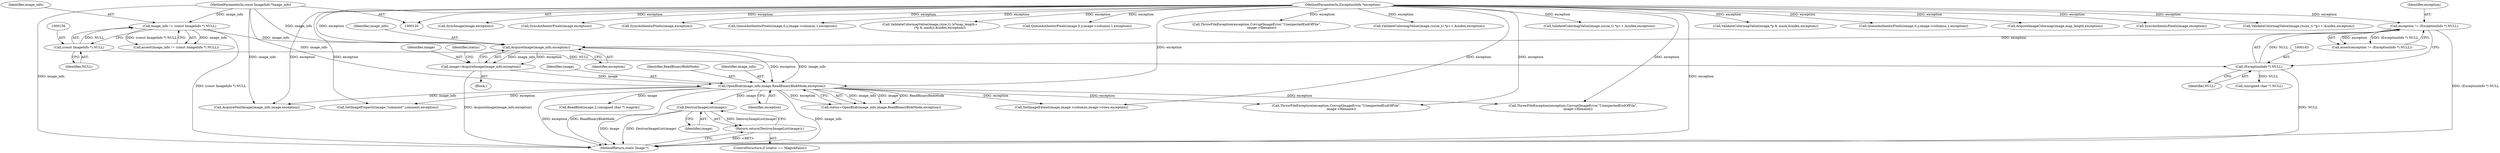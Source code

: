 digraph "0_ImageMagick_1c358ffe0049f768dd49a8a889c1cbf99ac9849b@pointer" {
"1000208" [label="(Call,DestroyImageList(image))"];
"1000198" [label="(Call,OpenBlob(image_info,image,ReadBinaryBlobMode,exception))"];
"1000193" [label="(Call,AcquireImage(image_info,exception))"];
"1000153" [label="(Call,image_info != (const ImageInfo *) NULL)"];
"1000121" [label="(MethodParameterIn,const ImageInfo *image_info)"];
"1000155" [label="(Call,(const ImageInfo *) NULL)"];
"1000180" [label="(Call,exception != (ExceptionInfo *) NULL)"];
"1000122" [label="(MethodParameterIn,ExceptionInfo *exception)"];
"1000182" [label="(Call,(ExceptionInfo *) NULL)"];
"1000191" [label="(Call,image=AcquireImage(image_info,exception))"];
"1000207" [label="(Return,return(DestroyImageList(image));)"];
"1000121" [label="(MethodParameterIn,const ImageInfo *image_info)"];
"1000193" [label="(Call,AcquireImage(image_info,exception))"];
"1000195" [label="(Identifier,exception)"];
"1000208" [label="(Call,DestroyImageList(image))"];
"1000153" [label="(Call,image_info != (const ImageInfo *) NULL)"];
"1001752" [label="(Call,ValidateColormapValue(image,(ssize_t) *p++,&index,exception))"];
"1000565" [label="(Call,ThrowFileException(exception,CorruptImageError,\"UnexpectedEndOfFile\",\n          image->filename))"];
"1000157" [label="(Identifier,NULL)"];
"1001181" [label="(Call,ValidateColormapValue(image,*p & mask,&index,exception))"];
"1000411" [label="(Call,ThrowFileException(exception,CorruptImageError,\"UnexpectedEndOfFile\",\n          image->filename))"];
"1000179" [label="(Call,assert(exception != (ExceptionInfo *) NULL))"];
"1001676" [label="(Call,QueueAuthenticPixels(image,0,y,image->columns,1,exception))"];
"1001418" [label="(Call,AcquireImageColormap(image,map_length,exception))"];
"1001623" [label="(Call,SyncAuthenticPixels(image,exception))"];
"1001729" [label="(Call,ValidateColormapValue(image,(ssize_t) *p++,&index,exception))"];
"1000201" [label="(Identifier,ReadBinaryBlobMode)"];
"1000180" [label="(Call,exception != (ExceptionInfo *) NULL)"];
"1000196" [label="(Call,status=OpenBlob(image_info,image,ReadBinaryBlobMode,exception))"];
"1001655" [label="(Call,SyncImage(image,exception))"];
"1000202" [label="(Identifier,exception)"];
"1001797" [label="(Call,SyncAuthenticPixels(image,exception))"];
"1000122" [label="(MethodParameterIn,ExceptionInfo *exception)"];
"1000194" [label="(Identifier,image_info)"];
"1001975" [label="(MethodReturn,static Image *)"];
"1000198" [label="(Call,OpenBlob(image_info,image,ReadBinaryBlobMode,exception))"];
"1000199" [label="(Identifier,image_info)"];
"1000209" [label="(Identifier,image)"];
"1000200" [label="(Identifier,image)"];
"1000212" [label="(Call,ReadBlob(image,2,(unsigned char *) magick))"];
"1001377" [label="(Call,SyncAuthenticPixels(image,exception))"];
"1000181" [label="(Identifier,exception)"];
"1000197" [label="(Identifier,status)"];
"1001307" [label="(Call,QueueAuthenticPixels(image,0,y,image->columns,1,exception))"];
"1001232" [label="(Call,ValidateColormapValue(image,(size_t) (x*map_length+\n                    (*p & mask)),&index,exception))"];
"1001581" [label="(Call,QueueAuthenticPixels(image,0,y,image->columns,1,exception))"];
"1000184" [label="(Identifier,NULL)"];
"1000421" [label="(Call,(unsigned char *) NULL)"];
"1000540" [label="(Call,SetImageProperty(image,\"comment\",comment,exception))"];
"1000154" [label="(Identifier,image_info)"];
"1000155" [label="(Call,(const ImageInfo *) NULL)"];
"1000182" [label="(Call,(ExceptionInfo *) NULL)"];
"1000123" [label="(Block,)"];
"1000152" [label="(Call,assert(image_info != (const ImageInfo *) NULL))"];
"1000602" [label="(Call,SetImageExtent(image,image->columns,image->rows,exception))"];
"1000203" [label="(ControlStructure,if (status == MagickFalse))"];
"1001867" [label="(Call,ThrowFileException(exception,CorruptImageError,\"UnexpectedEndOfFile\",\n          image->filename))"];
"1000191" [label="(Call,image=AcquireImage(image_info,exception))"];
"1001920" [label="(Call,AcquireNextImage(image_info,image,exception))"];
"1001706" [label="(Call,ValidateColormapValue(image,(ssize_t) *p++,&index,exception))"];
"1000192" [label="(Identifier,image)"];
"1000207" [label="(Return,return(DestroyImageList(image));)"];
"1000208" -> "1000207"  [label="AST: "];
"1000208" -> "1000209"  [label="CFG: "];
"1000209" -> "1000208"  [label="AST: "];
"1000207" -> "1000208"  [label="CFG: "];
"1000208" -> "1001975"  [label="DDG: image"];
"1000208" -> "1001975"  [label="DDG: DestroyImageList(image)"];
"1000208" -> "1000207"  [label="DDG: DestroyImageList(image)"];
"1000198" -> "1000208"  [label="DDG: image"];
"1000198" -> "1000196"  [label="AST: "];
"1000198" -> "1000202"  [label="CFG: "];
"1000199" -> "1000198"  [label="AST: "];
"1000200" -> "1000198"  [label="AST: "];
"1000201" -> "1000198"  [label="AST: "];
"1000202" -> "1000198"  [label="AST: "];
"1000196" -> "1000198"  [label="CFG: "];
"1000198" -> "1001975"  [label="DDG: ReadBinaryBlobMode"];
"1000198" -> "1001975"  [label="DDG: image_info"];
"1000198" -> "1001975"  [label="DDG: exception"];
"1000198" -> "1000196"  [label="DDG: image_info"];
"1000198" -> "1000196"  [label="DDG: image"];
"1000198" -> "1000196"  [label="DDG: ReadBinaryBlobMode"];
"1000198" -> "1000196"  [label="DDG: exception"];
"1000193" -> "1000198"  [label="DDG: image_info"];
"1000193" -> "1000198"  [label="DDG: exception"];
"1000121" -> "1000198"  [label="DDG: image_info"];
"1000191" -> "1000198"  [label="DDG: image"];
"1000122" -> "1000198"  [label="DDG: exception"];
"1000198" -> "1000212"  [label="DDG: image"];
"1000198" -> "1000411"  [label="DDG: exception"];
"1000198" -> "1000540"  [label="DDG: exception"];
"1000198" -> "1000565"  [label="DDG: exception"];
"1000198" -> "1000602"  [label="DDG: exception"];
"1000198" -> "1001920"  [label="DDG: image_info"];
"1000193" -> "1000191"  [label="AST: "];
"1000193" -> "1000195"  [label="CFG: "];
"1000194" -> "1000193"  [label="AST: "];
"1000195" -> "1000193"  [label="AST: "];
"1000191" -> "1000193"  [label="CFG: "];
"1000193" -> "1000191"  [label="DDG: image_info"];
"1000193" -> "1000191"  [label="DDG: exception"];
"1000153" -> "1000193"  [label="DDG: image_info"];
"1000121" -> "1000193"  [label="DDG: image_info"];
"1000180" -> "1000193"  [label="DDG: exception"];
"1000122" -> "1000193"  [label="DDG: exception"];
"1000153" -> "1000152"  [label="AST: "];
"1000153" -> "1000155"  [label="CFG: "];
"1000154" -> "1000153"  [label="AST: "];
"1000155" -> "1000153"  [label="AST: "];
"1000152" -> "1000153"  [label="CFG: "];
"1000153" -> "1001975"  [label="DDG: (const ImageInfo *) NULL"];
"1000153" -> "1000152"  [label="DDG: image_info"];
"1000153" -> "1000152"  [label="DDG: (const ImageInfo *) NULL"];
"1000121" -> "1000153"  [label="DDG: image_info"];
"1000155" -> "1000153"  [label="DDG: NULL"];
"1000121" -> "1000120"  [label="AST: "];
"1000121" -> "1001975"  [label="DDG: image_info"];
"1000121" -> "1001920"  [label="DDG: image_info"];
"1000155" -> "1000157"  [label="CFG: "];
"1000156" -> "1000155"  [label="AST: "];
"1000157" -> "1000155"  [label="AST: "];
"1000155" -> "1000182"  [label="DDG: NULL"];
"1000180" -> "1000179"  [label="AST: "];
"1000180" -> "1000182"  [label="CFG: "];
"1000181" -> "1000180"  [label="AST: "];
"1000182" -> "1000180"  [label="AST: "];
"1000179" -> "1000180"  [label="CFG: "];
"1000180" -> "1001975"  [label="DDG: (ExceptionInfo *) NULL"];
"1000180" -> "1000179"  [label="DDG: exception"];
"1000180" -> "1000179"  [label="DDG: (ExceptionInfo *) NULL"];
"1000122" -> "1000180"  [label="DDG: exception"];
"1000182" -> "1000180"  [label="DDG: NULL"];
"1000122" -> "1000120"  [label="AST: "];
"1000122" -> "1001975"  [label="DDG: exception"];
"1000122" -> "1000411"  [label="DDG: exception"];
"1000122" -> "1000540"  [label="DDG: exception"];
"1000122" -> "1000565"  [label="DDG: exception"];
"1000122" -> "1000602"  [label="DDG: exception"];
"1000122" -> "1001181"  [label="DDG: exception"];
"1000122" -> "1001232"  [label="DDG: exception"];
"1000122" -> "1001307"  [label="DDG: exception"];
"1000122" -> "1001377"  [label="DDG: exception"];
"1000122" -> "1001418"  [label="DDG: exception"];
"1000122" -> "1001581"  [label="DDG: exception"];
"1000122" -> "1001623"  [label="DDG: exception"];
"1000122" -> "1001655"  [label="DDG: exception"];
"1000122" -> "1001676"  [label="DDG: exception"];
"1000122" -> "1001706"  [label="DDG: exception"];
"1000122" -> "1001729"  [label="DDG: exception"];
"1000122" -> "1001752"  [label="DDG: exception"];
"1000122" -> "1001797"  [label="DDG: exception"];
"1000122" -> "1001867"  [label="DDG: exception"];
"1000122" -> "1001920"  [label="DDG: exception"];
"1000182" -> "1000184"  [label="CFG: "];
"1000183" -> "1000182"  [label="AST: "];
"1000184" -> "1000182"  [label="AST: "];
"1000182" -> "1001975"  [label="DDG: NULL"];
"1000182" -> "1000421"  [label="DDG: NULL"];
"1000191" -> "1000123"  [label="AST: "];
"1000192" -> "1000191"  [label="AST: "];
"1000197" -> "1000191"  [label="CFG: "];
"1000191" -> "1001975"  [label="DDG: AcquireImage(image_info,exception)"];
"1000207" -> "1000203"  [label="AST: "];
"1001975" -> "1000207"  [label="CFG: "];
"1000207" -> "1001975"  [label="DDG: <RET>"];
}

